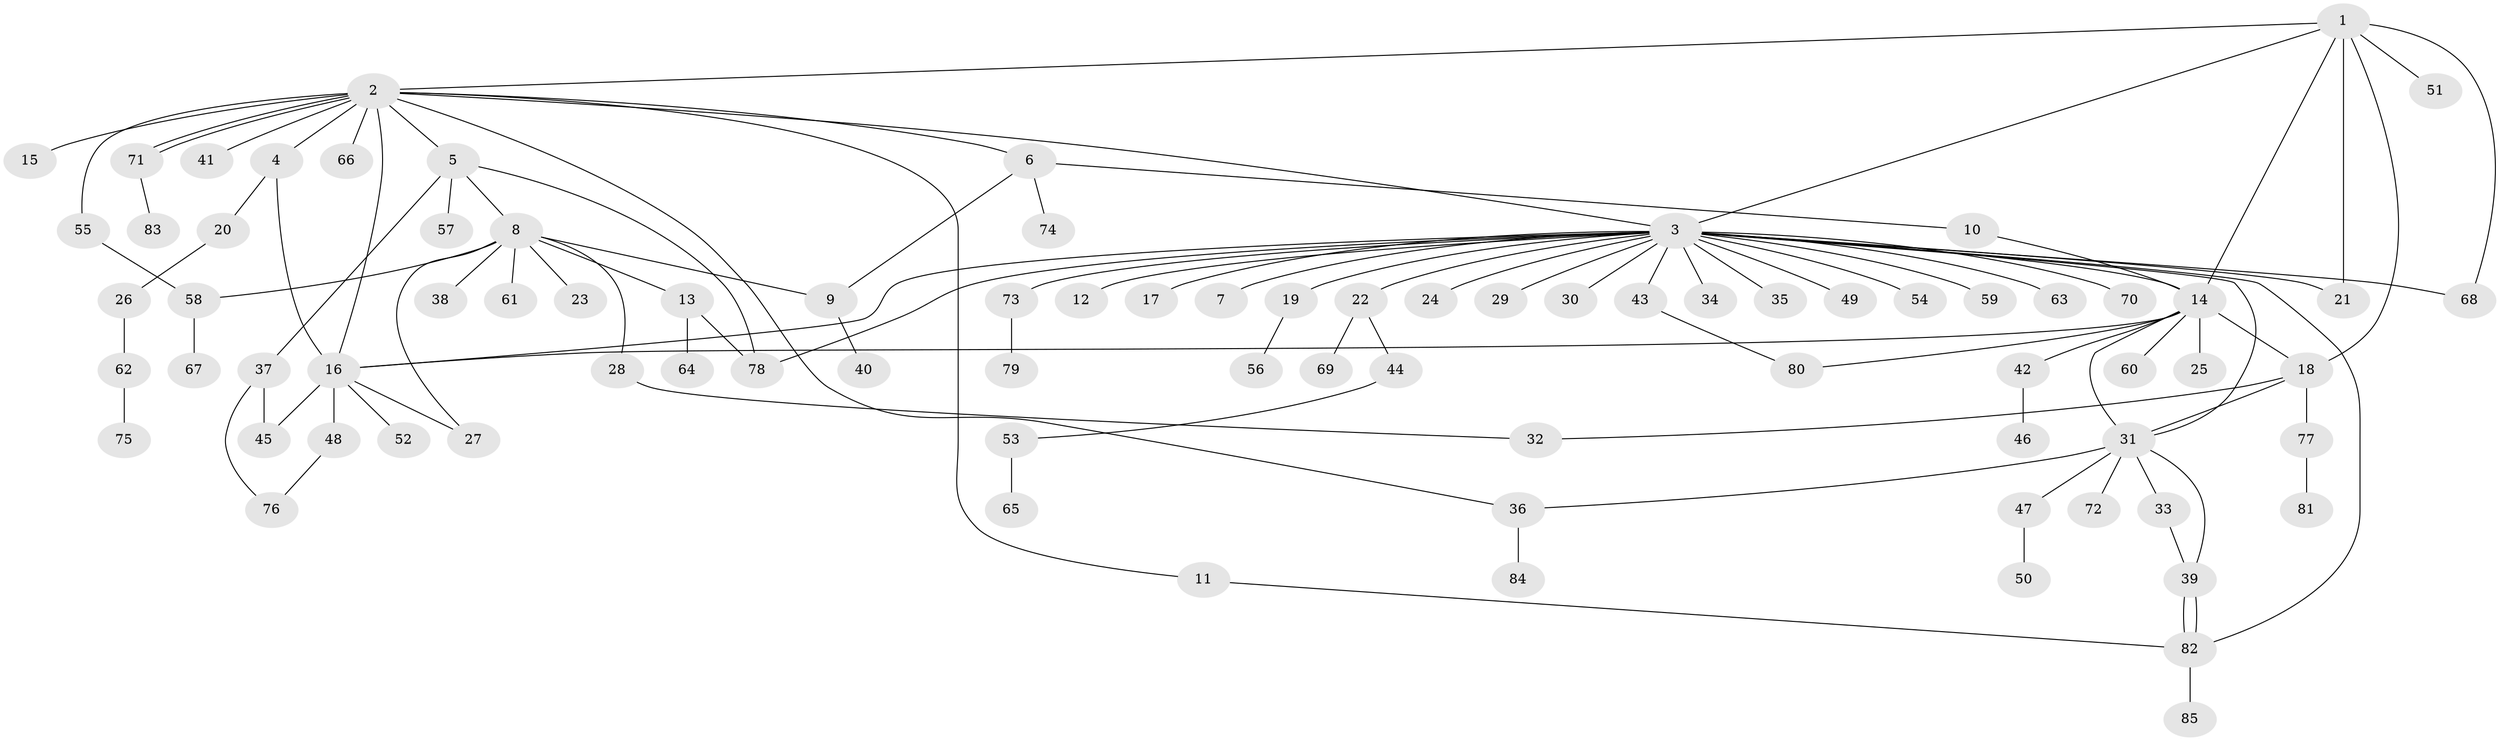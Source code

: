 // coarse degree distribution, {5: 0.015873015873015872, 15: 0.015873015873015872, 28: 0.015873015873015872, 3: 0.06349206349206349, 6: 0.031746031746031744, 1: 0.5873015873015873, 10: 0.015873015873015872, 2: 0.19047619047619047, 4: 0.047619047619047616, 9: 0.015873015873015872}
// Generated by graph-tools (version 1.1) at 2025/41/03/06/25 10:41:51]
// undirected, 85 vertices, 110 edges
graph export_dot {
graph [start="1"]
  node [color=gray90,style=filled];
  1;
  2;
  3;
  4;
  5;
  6;
  7;
  8;
  9;
  10;
  11;
  12;
  13;
  14;
  15;
  16;
  17;
  18;
  19;
  20;
  21;
  22;
  23;
  24;
  25;
  26;
  27;
  28;
  29;
  30;
  31;
  32;
  33;
  34;
  35;
  36;
  37;
  38;
  39;
  40;
  41;
  42;
  43;
  44;
  45;
  46;
  47;
  48;
  49;
  50;
  51;
  52;
  53;
  54;
  55;
  56;
  57;
  58;
  59;
  60;
  61;
  62;
  63;
  64;
  65;
  66;
  67;
  68;
  69;
  70;
  71;
  72;
  73;
  74;
  75;
  76;
  77;
  78;
  79;
  80;
  81;
  82;
  83;
  84;
  85;
  1 -- 2;
  1 -- 3;
  1 -- 14;
  1 -- 18;
  1 -- 21;
  1 -- 51;
  1 -- 68;
  2 -- 3;
  2 -- 4;
  2 -- 5;
  2 -- 6;
  2 -- 11;
  2 -- 15;
  2 -- 16;
  2 -- 36;
  2 -- 41;
  2 -- 55;
  2 -- 66;
  2 -- 71;
  2 -- 71;
  3 -- 7;
  3 -- 12;
  3 -- 14;
  3 -- 16;
  3 -- 17;
  3 -- 19;
  3 -- 21;
  3 -- 22;
  3 -- 24;
  3 -- 29;
  3 -- 30;
  3 -- 31;
  3 -- 34;
  3 -- 35;
  3 -- 43;
  3 -- 49;
  3 -- 54;
  3 -- 59;
  3 -- 63;
  3 -- 68;
  3 -- 70;
  3 -- 73;
  3 -- 78;
  3 -- 82;
  4 -- 16;
  4 -- 20;
  5 -- 8;
  5 -- 37;
  5 -- 57;
  5 -- 78;
  6 -- 9;
  6 -- 10;
  6 -- 74;
  8 -- 9;
  8 -- 13;
  8 -- 23;
  8 -- 27;
  8 -- 28;
  8 -- 38;
  8 -- 58;
  8 -- 61;
  9 -- 40;
  10 -- 14;
  11 -- 82;
  13 -- 64;
  13 -- 78;
  14 -- 16;
  14 -- 18;
  14 -- 25;
  14 -- 31;
  14 -- 42;
  14 -- 60;
  14 -- 80;
  16 -- 27;
  16 -- 45;
  16 -- 48;
  16 -- 52;
  18 -- 31;
  18 -- 32;
  18 -- 77;
  19 -- 56;
  20 -- 26;
  22 -- 44;
  22 -- 69;
  26 -- 62;
  28 -- 32;
  31 -- 33;
  31 -- 36;
  31 -- 39;
  31 -- 47;
  31 -- 72;
  33 -- 39;
  36 -- 84;
  37 -- 45;
  37 -- 76;
  39 -- 82;
  39 -- 82;
  42 -- 46;
  43 -- 80;
  44 -- 53;
  47 -- 50;
  48 -- 76;
  53 -- 65;
  55 -- 58;
  58 -- 67;
  62 -- 75;
  71 -- 83;
  73 -- 79;
  77 -- 81;
  82 -- 85;
}
